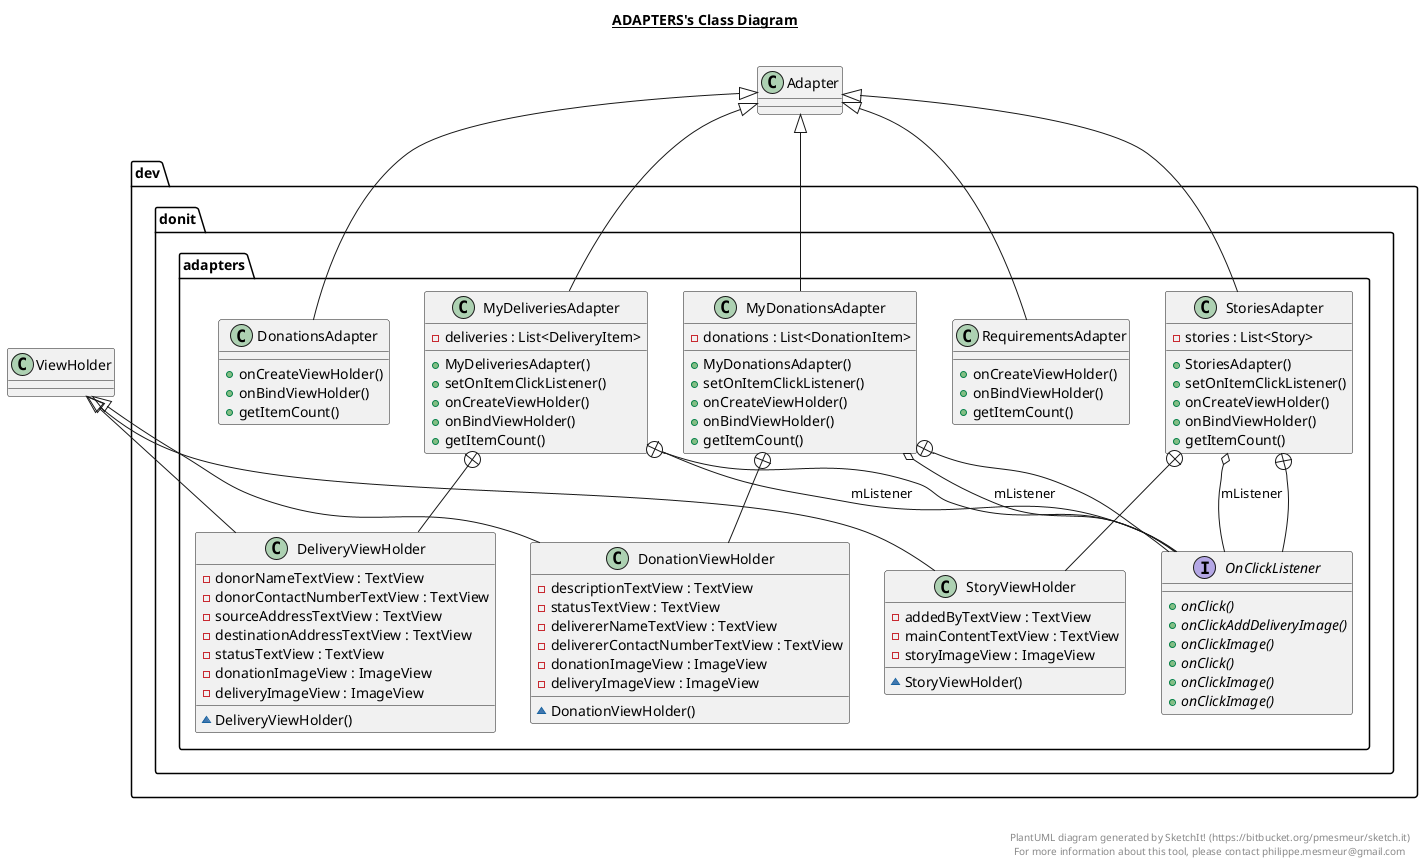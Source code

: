 @startuml

title __ADAPTERS's Class Diagram__\n

  package dev.donit {
    package dev.donit.adapters {
      class DonationsAdapter {
          + onCreateViewHolder()
          + onBindViewHolder()
          + getItemCount()
      }
    }
  }
  

  package dev.donit {
    package dev.donit.adapters {
      class MyDeliveriesAdapter {
          - deliveries : List<DeliveryItem>
          + MyDeliveriesAdapter()
          + setOnItemClickListener()
          + onCreateViewHolder()
          + onBindViewHolder()
          + getItemCount()
      }
    }
  }
  

  package dev.donit {
    package dev.donit.adapters {
      interface OnClickListener {
          {abstract} + onClick()
          {abstract} + onClickAddDeliveryImage()
          {abstract} + onClickImage()
      }
    }
  }
  

  package dev.donit {
    package dev.donit.adapters {
      class DeliveryViewHolder {
          - donorNameTextView : TextView
          - donorContactNumberTextView : TextView
          - sourceAddressTextView : TextView
          - destinationAddressTextView : TextView
          - statusTextView : TextView
          - donationImageView : ImageView
          - deliveryImageView : ImageView
          ~ DeliveryViewHolder()
      }
    }
  }
  

  package dev.donit {
    package dev.donit.adapters {
      class MyDonationsAdapter {
          - donations : List<DonationItem>
          + MyDonationsAdapter()
          + setOnItemClickListener()
          + onCreateViewHolder()
          + onBindViewHolder()
          + getItemCount()
      }
    }
  }
  

  package dev.donit {
    package dev.donit.adapters {
      interface OnClickListener {
          {abstract} + onClick()
          {abstract} + onClickImage()
      }
    }
  }
  

  package dev.donit {
    package dev.donit.adapters {
      class DonationViewHolder {
          - descriptionTextView : TextView
          - statusTextView : TextView
          - delivererNameTextView : TextView
          - delivererContactNumberTextView : TextView
          - donationImageView : ImageView
          - deliveryImageView : ImageView
          ~ DonationViewHolder()
      }
    }
  }
  

  package dev.donit {
    package dev.donit.adapters {
      class RequirementsAdapter {
          + onCreateViewHolder()
          + onBindViewHolder()
          + getItemCount()
      }
    }
  }
  

  package dev.donit {
    package dev.donit.adapters {
      class StoriesAdapter {
          - stories : List<Story>
          + StoriesAdapter()
          + setOnItemClickListener()
          + onCreateViewHolder()
          + onBindViewHolder()
          + getItemCount()
      }
    }
  }
  

  package dev.donit {
    package dev.donit.adapters {
      interface OnClickListener {
          {abstract} + onClickImage()
      }
    }
  }
  

  package dev.donit {
    package dev.donit.adapters {
      class StoryViewHolder {
          - addedByTextView : TextView
          - mainContentTextView : TextView
          - storyImageView : ImageView
          ~ StoryViewHolder()
      }
    }
  }
  

  DonationsAdapter -up-|> Adapter
  MyDeliveriesAdapter -up-|> Adapter
  MyDeliveriesAdapter o-- OnClickListener : mListener
  MyDeliveriesAdapter +-down- OnClickListener
  MyDeliveriesAdapter +-down- DeliveryViewHolder
  DeliveryViewHolder -up-|> ViewHolder
  MyDonationsAdapter -up-|> Adapter
  MyDonationsAdapter o-- OnClickListener : mListener
  MyDonationsAdapter +-down- OnClickListener
  MyDonationsAdapter +-down- DonationViewHolder
  DonationViewHolder -up-|> ViewHolder
  RequirementsAdapter -up-|> Adapter
  StoriesAdapter -up-|> Adapter
  StoriesAdapter o-- OnClickListener : mListener
  StoriesAdapter +-down- OnClickListener
  StoriesAdapter +-down- StoryViewHolder
  StoryViewHolder -up-|> ViewHolder


right footer


PlantUML diagram generated by SketchIt! (https://bitbucket.org/pmesmeur/sketch.it)
For more information about this tool, please contact philippe.mesmeur@gmail.com
endfooter

@enduml
